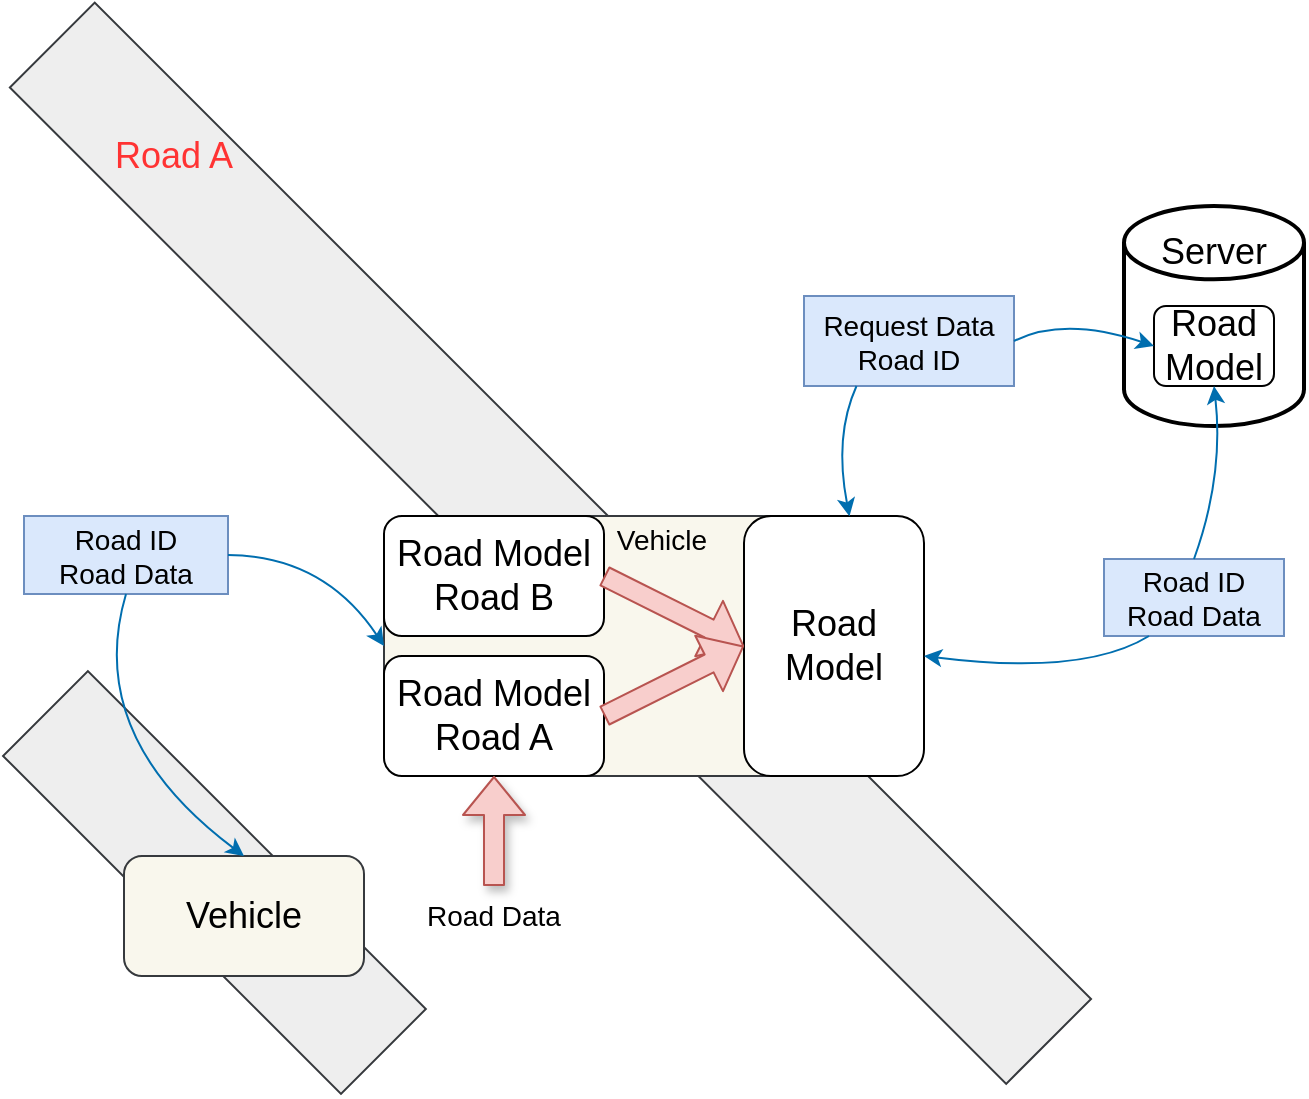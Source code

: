 <mxfile version="13.1.2" type="github">
  <diagram id="zCXek7IPLweYMr_kT1lf" name="Page-1">
    <mxGraphModel dx="1038" dy="1668" grid="1" gridSize="10" guides="1" tooltips="1" connect="1" arrows="1" fold="1" page="1" pageScale="1" pageWidth="827" pageHeight="1169" math="0" shadow="0">
      <root>
        <mxCell id="0" />
        <mxCell id="1" parent="0" />
        <mxCell id="roHGjZXNY0JQOnyFlCfU-20" value="" style="rounded=0;whiteSpace=wrap;html=1;fillColor=#eeeeee;rotation=45;strokeColor=#36393d;" parent="1" vertex="1">
          <mxGeometry x="80.98" y="173.62" width="704.5" height="60" as="geometry" />
        </mxCell>
        <mxCell id="roHGjZXNY0JQOnyFlCfU-3" value="" style="rounded=1;whiteSpace=wrap;html=1;fillColor=#f9f7ed;strokeColor=#36393d;" parent="1" vertex="1">
          <mxGeometry x="350" y="190" width="270" height="130" as="geometry" />
        </mxCell>
        <mxCell id="roHGjZXNY0JQOnyFlCfU-21" value="" style="rounded=0;whiteSpace=wrap;html=1;fillColor=#eeeeee;rotation=45;strokeColor=#36393d;" parent="1" vertex="1">
          <mxGeometry x="145.74" y="343.22" width="238.96" height="60" as="geometry" />
        </mxCell>
        <mxCell id="roHGjZXNY0JQOnyFlCfU-1" value="&lt;font style=&quot;font-size: 14px&quot;&gt;Road ID&lt;br&gt;Road Data&lt;/font&gt;" style="rounded=0;whiteSpace=wrap;html=1;fillColor=#dae8fc;strokeColor=#6c8ebf;" parent="1" vertex="1">
          <mxGeometry x="170" y="190" width="102" height="39" as="geometry" />
        </mxCell>
        <mxCell id="roHGjZXNY0JQOnyFlCfU-2" value="&lt;font style=&quot;font-size: 18px&quot;&gt;Vehicle&lt;/font&gt;" style="rounded=1;whiteSpace=wrap;html=1;fillColor=#f9f7ed;strokeColor=#36393d;" parent="1" vertex="1">
          <mxGeometry x="220" y="360" width="120" height="60" as="geometry" />
        </mxCell>
        <mxCell id="roHGjZXNY0JQOnyFlCfU-8" value="" style="strokeWidth=2;html=1;shape=mxgraph.flowchart.database;whiteSpace=wrap;fillColor=none;" parent="1" vertex="1">
          <mxGeometry x="720" y="35" width="90" height="110" as="geometry" />
        </mxCell>
        <mxCell id="roHGjZXNY0JQOnyFlCfU-9" value="&lt;font style=&quot;font-size: 18px&quot;&gt;Server&lt;/font&gt;" style="text;html=1;strokeColor=none;fillColor=none;align=center;verticalAlign=middle;whiteSpace=wrap;rounded=0;fontSize=16;" parent="1" vertex="1">
          <mxGeometry x="745" y="42.5" width="40" height="30" as="geometry" />
        </mxCell>
        <mxCell id="roHGjZXNY0JQOnyFlCfU-10" value="&lt;font style=&quot;font-size: 18px&quot;&gt;Road Model&lt;/font&gt;" style="rounded=1;whiteSpace=wrap;html=1;fillColor=none;" parent="1" vertex="1">
          <mxGeometry x="735" y="85" width="60" height="40" as="geometry" />
        </mxCell>
        <mxCell id="roHGjZXNY0JQOnyFlCfU-12" value="&lt;font style=&quot;font-size: 14px&quot;&gt;Request Data Road ID&lt;/font&gt;" style="rounded=0;whiteSpace=wrap;html=1;fillColor=#dae8fc;strokeColor=#6c8ebf;" parent="1" vertex="1">
          <mxGeometry x="560" y="80" width="105" height="45" as="geometry" />
        </mxCell>
        <mxCell id="roHGjZXNY0JQOnyFlCfU-15" value="&lt;span style=&quot;font-size: 14px&quot;&gt;Road ID&lt;br&gt;Road Data&lt;/span&gt;" style="rounded=0;whiteSpace=wrap;html=1;fillColor=#dae8fc;strokeColor=#6c8ebf;" parent="1" vertex="1">
          <mxGeometry x="710" y="211.5" width="90" height="38.5" as="geometry" />
        </mxCell>
        <mxCell id="roHGjZXNY0JQOnyFlCfU-4" value="&lt;font style=&quot;font-size: 18px&quot;&gt;Road Model Road A&lt;/font&gt;" style="rounded=1;whiteSpace=wrap;html=1;" parent="1" vertex="1">
          <mxGeometry x="350" y="260" width="110" height="60" as="geometry" />
        </mxCell>
        <mxCell id="roHGjZXNY0JQOnyFlCfU-5" value="&lt;font style=&quot;font-size: 18px&quot;&gt;Road Model&lt;/font&gt;" style="rounded=1;whiteSpace=wrap;html=1;" parent="1" vertex="1">
          <mxGeometry x="530" y="190" width="90" height="130" as="geometry" />
        </mxCell>
        <mxCell id="roHGjZXNY0JQOnyFlCfU-6" value="&lt;font style=&quot;font-size: 18px&quot;&gt;Road Model Road B&lt;/font&gt;" style="rounded=1;whiteSpace=wrap;html=1;" parent="1" vertex="1">
          <mxGeometry x="350" y="190" width="110" height="60" as="geometry" />
        </mxCell>
        <mxCell id="roHGjZXNY0JQOnyFlCfU-33" value="" style="endArrow=classic;html=1;shadow=1;entryX=0.5;entryY=1;entryDx=0;entryDy=0;shape=flexArrow;fillColor=#f8cecc;strokeColor=#b85450;exitX=0.5;exitY=0;exitDx=0;exitDy=0;" parent="1" source="roHGjZXNY0JQOnyFlCfU-50" target="roHGjZXNY0JQOnyFlCfU-4" edge="1">
          <mxGeometry width="50" height="50" relative="1" as="geometry">
            <mxPoint x="460" y="380" as="sourcePoint" />
            <mxPoint x="450" y="340" as="targetPoint" />
          </mxGeometry>
        </mxCell>
        <mxCell id="roHGjZXNY0JQOnyFlCfU-38" value="" style="curved=1;endArrow=classic;html=1;shadow=0;entryX=0;entryY=0.5;entryDx=0;entryDy=0;exitX=1;exitY=0.5;exitDx=0;exitDy=0;fillColor=#1ba1e2;strokeColor=#006EAF;" parent="1" source="roHGjZXNY0JQOnyFlCfU-1" target="roHGjZXNY0JQOnyFlCfU-3" edge="1">
          <mxGeometry width="50" height="50" relative="1" as="geometry">
            <mxPoint x="50" y="230" as="sourcePoint" />
            <mxPoint x="100" y="180" as="targetPoint" />
            <Array as="points">
              <mxPoint x="320" y="210" />
            </Array>
          </mxGeometry>
        </mxCell>
        <mxCell id="roHGjZXNY0JQOnyFlCfU-39" value="" style="curved=1;endArrow=classic;html=1;shadow=0;entryX=0.5;entryY=0;entryDx=0;entryDy=0;exitX=0.5;exitY=1;exitDx=0;exitDy=0;fillColor=#1ba1e2;strokeColor=#006EAF;" parent="1" source="roHGjZXNY0JQOnyFlCfU-1" target="roHGjZXNY0JQOnyFlCfU-2" edge="1">
          <mxGeometry width="50" height="50" relative="1" as="geometry">
            <mxPoint x="240" y="310" as="sourcePoint" />
            <mxPoint x="290" y="260" as="targetPoint" />
            <Array as="points">
              <mxPoint x="200" y="300" />
            </Array>
          </mxGeometry>
        </mxCell>
        <mxCell id="roHGjZXNY0JQOnyFlCfU-41" value="" style="curved=1;endArrow=classic;html=1;shadow=0;entryX=0;entryY=0.5;entryDx=0;entryDy=0;exitX=1;exitY=0.5;exitDx=0;exitDy=0;fillColor=#1ba1e2;strokeColor=#006EAF;" parent="1" source="roHGjZXNY0JQOnyFlCfU-12" target="roHGjZXNY0JQOnyFlCfU-10" edge="1">
          <mxGeometry width="50" height="50" relative="1" as="geometry">
            <mxPoint x="640" y="190" as="sourcePoint" />
            <mxPoint x="690" y="140" as="targetPoint" />
            <Array as="points">
              <mxPoint x="690" y="90" />
            </Array>
          </mxGeometry>
        </mxCell>
        <mxCell id="roHGjZXNY0JQOnyFlCfU-42" value="" style="curved=1;endArrow=classic;html=1;shadow=0;entryX=0.586;entryY=0.001;entryDx=0;entryDy=0;entryPerimeter=0;exitX=0.25;exitY=1;exitDx=0;exitDy=0;fillColor=#1ba1e2;strokeColor=#006EAF;" parent="1" source="roHGjZXNY0JQOnyFlCfU-12" target="roHGjZXNY0JQOnyFlCfU-5" edge="1">
          <mxGeometry width="50" height="50" relative="1" as="geometry">
            <mxPoint x="590" y="190" as="sourcePoint" />
            <mxPoint x="640" y="140" as="targetPoint" />
            <Array as="points">
              <mxPoint x="575" y="150" />
            </Array>
          </mxGeometry>
        </mxCell>
        <mxCell id="roHGjZXNY0JQOnyFlCfU-44" value="" style="curved=1;endArrow=classic;html=1;shadow=0;entryX=0.5;entryY=1;entryDx=0;entryDy=0;exitX=0.5;exitY=0;exitDx=0;exitDy=0;fillColor=#1ba1e2;strokeColor=#006EAF;" parent="1" source="roHGjZXNY0JQOnyFlCfU-15" target="roHGjZXNY0JQOnyFlCfU-10" edge="1">
          <mxGeometry width="50" height="50" relative="1" as="geometry">
            <mxPoint x="900" y="180" as="sourcePoint" />
            <mxPoint x="950" y="130" as="targetPoint" />
            <Array as="points">
              <mxPoint x="770" y="170" />
            </Array>
          </mxGeometry>
        </mxCell>
        <mxCell id="roHGjZXNY0JQOnyFlCfU-47" value="" style="endArrow=classic;html=1;shadow=0;entryX=0;entryY=0.5;entryDx=0;entryDy=0;exitX=1;exitY=0.5;exitDx=0;exitDy=0;shape=flexArrow;fillColor=#f8cecc;strokeColor=#b85450;" parent="1" source="roHGjZXNY0JQOnyFlCfU-6" target="roHGjZXNY0JQOnyFlCfU-5" edge="1">
          <mxGeometry width="50" height="50" relative="1" as="geometry">
            <mxPoint x="460" y="140" as="sourcePoint" />
            <mxPoint x="510" y="90" as="targetPoint" />
          </mxGeometry>
        </mxCell>
        <mxCell id="roHGjZXNY0JQOnyFlCfU-48" value="" style="endArrow=classic;html=1;shadow=0;exitX=1;exitY=0.5;exitDx=0;exitDy=0;entryX=0;entryY=0.5;entryDx=0;entryDy=0;shape=flexArrow;fillColor=#f8cecc;strokeColor=#b85450;" parent="1" source="roHGjZXNY0JQOnyFlCfU-4" target="roHGjZXNY0JQOnyFlCfU-5" edge="1">
          <mxGeometry width="50" height="50" relative="1" as="geometry">
            <mxPoint x="840" y="370" as="sourcePoint" />
            <mxPoint x="890" y="320" as="targetPoint" />
          </mxGeometry>
        </mxCell>
        <mxCell id="roHGjZXNY0JQOnyFlCfU-50" value="&lt;span style=&quot;font-size: 14px&quot;&gt;Road Data&lt;/span&gt;" style="text;html=1;strokeColor=none;fillColor=none;align=center;verticalAlign=middle;whiteSpace=wrap;rounded=0;" parent="1" vertex="1">
          <mxGeometry x="360" y="375" width="90" height="30" as="geometry" />
        </mxCell>
        <mxCell id="roHGjZXNY0JQOnyFlCfU-53" value="&lt;font style=&quot;font-size: 18px&quot;&gt;Road A&lt;/font&gt;" style="text;html=1;strokeColor=none;fillColor=none;align=center;verticalAlign=middle;whiteSpace=wrap;rounded=0;fontColor=#FF3333;" parent="1" vertex="1">
          <mxGeometry x="210" width="70" height="20" as="geometry" />
        </mxCell>
        <mxCell id="roHGjZXNY0JQOnyFlCfU-54" value="" style="curved=1;endArrow=classic;html=1;shadow=0;entryX=1;entryY=0.538;entryDx=0;entryDy=0;entryPerimeter=0;exitX=0.25;exitY=1;exitDx=0;exitDy=0;fillColor=#1ba1e2;strokeColor=#006EAF;" parent="1" edge="1" source="roHGjZXNY0JQOnyFlCfU-15">
          <mxGeometry width="50" height="50" relative="1" as="geometry">
            <mxPoint x="750" y="240" as="sourcePoint" />
            <mxPoint x="620" y="259.94" as="targetPoint" />
            <Array as="points">
              <mxPoint x="700" y="270" />
            </Array>
          </mxGeometry>
        </mxCell>
        <mxCell id="roHGjZXNY0JQOnyFlCfU-55" value="&lt;font color=&quot;#000000&quot; style=&quot;font-size: 14px&quot;&gt;Vehicle&lt;/font&gt;" style="text;html=1;strokeColor=none;fillColor=none;align=center;verticalAlign=middle;whiteSpace=wrap;rounded=0;fontColor=#FF3333;" parent="1" vertex="1">
          <mxGeometry x="468.62" y="191.5" width="40" height="20" as="geometry" />
        </mxCell>
      </root>
    </mxGraphModel>
  </diagram>
</mxfile>

